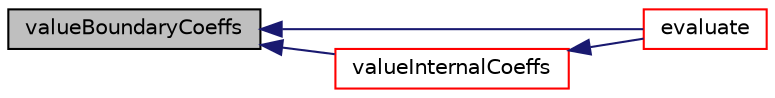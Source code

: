 digraph "valueBoundaryCoeffs"
{
  bgcolor="transparent";
  edge [fontname="Helvetica",fontsize="10",labelfontname="Helvetica",labelfontsize="10"];
  node [fontname="Helvetica",fontsize="10",shape=record];
  rankdir="LR";
  Node97 [label="valueBoundaryCoeffs",height=0.2,width=0.4,color="black", fillcolor="grey75", style="filled", fontcolor="black"];
  Node97 -> Node98 [dir="back",color="midnightblue",fontsize="10",style="solid",fontname="Helvetica"];
  Node98 [label="evaluate",height=0.2,width=0.4,color="red",URL="$a22789.html#ae591186d8bf9e7c4db700390ac9dfff7",tooltip="Evaluate the patch field, sets Updated to false. "];
  Node97 -> Node101 [dir="back",color="midnightblue",fontsize="10",style="solid",fontname="Helvetica"];
  Node101 [label="valueInternalCoeffs",height=0.2,width=0.4,color="red",URL="$a22789.html#a541ce5c2450b431429d4b4833b66761f",tooltip="Return the matrix diagonal coefficients corresponding to the. "];
  Node101 -> Node98 [dir="back",color="midnightblue",fontsize="10",style="solid",fontname="Helvetica"];
}
